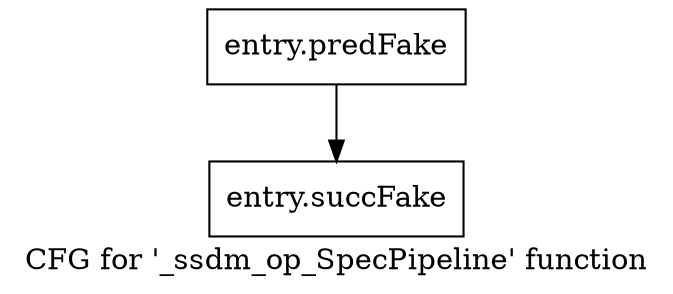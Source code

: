 digraph "CFG for '_ssdm_op_SpecPipeline' function" {
	label="CFG for '_ssdm_op_SpecPipeline' function";

	Node0x463cd90 [shape=record,filename="",linenumber="",label="{entry.predFake}"];
	Node0x463cd90 -> Node0x464da60[ callList="" memoryops="" filename=""];
	Node0x464da60 [shape=record,filename="",linenumber="",label="{entry.succFake}"];
}
